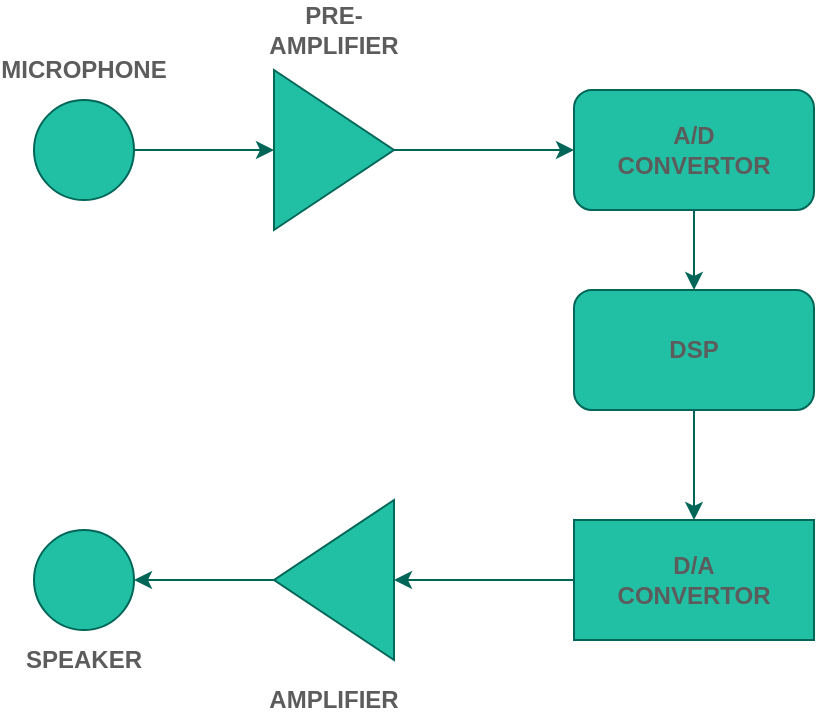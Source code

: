 <mxfile version="13.7.3" type="device"><diagram id="rYflPyq9yiPoh7_IH490" name="Page-1"><mxGraphModel dx="1422" dy="794" grid="1" gridSize="10" guides="1" tooltips="1" connect="1" arrows="1" fold="1" page="1" pageScale="1" pageWidth="850" pageHeight="1100" math="0" shadow="0"><root><mxCell id="0"/><mxCell id="1" parent="0"/><mxCell id="lZZ8TF_pVaC5EpFqnooE-15" style="edgeStyle=orthogonalEdgeStyle;rounded=0;orthogonalLoop=1;jettySize=auto;html=1;entryX=0.5;entryY=0;entryDx=0;entryDy=0;strokeColor=#006658;fontColor=#5C5C5C;" edge="1" parent="1" source="lZZ8TF_pVaC5EpFqnooE-3" target="lZZ8TF_pVaC5EpFqnooE-4"><mxGeometry relative="1" as="geometry"/></mxCell><mxCell id="lZZ8TF_pVaC5EpFqnooE-3" value="" style="rounded=1;whiteSpace=wrap;html=1;fillColor=#21C0A5;strokeColor=#006658;fontColor=#5C5C5C;" vertex="1" parent="1"><mxGeometry x="490" y="290" width="120" height="60" as="geometry"/></mxCell><mxCell id="lZZ8TF_pVaC5EpFqnooE-7" style="edgeStyle=orthogonalEdgeStyle;rounded=0;orthogonalLoop=1;jettySize=auto;html=1;entryX=0.5;entryY=0;entryDx=0;entryDy=0;strokeColor=#006658;fontColor=#5C5C5C;" edge="1" parent="1" source="lZZ8TF_pVaC5EpFqnooE-4" target="lZZ8TF_pVaC5EpFqnooE-5"><mxGeometry relative="1" as="geometry"/></mxCell><mxCell id="lZZ8TF_pVaC5EpFqnooE-4" value="" style="rounded=1;whiteSpace=wrap;html=1;fillColor=#21C0A5;strokeColor=#006658;fontColor=#5C5C5C;" vertex="1" parent="1"><mxGeometry x="490" y="390" width="120" height="60" as="geometry"/></mxCell><mxCell id="lZZ8TF_pVaC5EpFqnooE-19" style="edgeStyle=orthogonalEdgeStyle;rounded=0;orthogonalLoop=1;jettySize=auto;html=1;entryX=0;entryY=0.5;entryDx=0;entryDy=0;strokeColor=#006658;fontColor=#5C5C5C;" edge="1" parent="1" source="lZZ8TF_pVaC5EpFqnooE-5" target="lZZ8TF_pVaC5EpFqnooE-11"><mxGeometry relative="1" as="geometry"/></mxCell><mxCell id="lZZ8TF_pVaC5EpFqnooE-5" value="" style="rounded=0;whiteSpace=wrap;html=1;fillColor=#21C0A5;strokeColor=#006658;fontColor=#5C5C5C;" vertex="1" parent="1"><mxGeometry x="490" y="505" width="120" height="60" as="geometry"/></mxCell><mxCell id="lZZ8TF_pVaC5EpFqnooE-12" style="edgeStyle=orthogonalEdgeStyle;rounded=0;orthogonalLoop=1;jettySize=auto;html=1;exitX=1;exitY=0.5;exitDx=0;exitDy=0;entryX=0;entryY=0.5;entryDx=0;entryDy=0;strokeColor=#006658;fontColor=#5C5C5C;" edge="1" parent="1" source="lZZ8TF_pVaC5EpFqnooE-8" target="lZZ8TF_pVaC5EpFqnooE-10"><mxGeometry relative="1" as="geometry"/></mxCell><mxCell id="lZZ8TF_pVaC5EpFqnooE-8" value="" style="ellipse;whiteSpace=wrap;html=1;aspect=fixed;fillColor=#21C0A5;strokeColor=#006658;fontColor=#5C5C5C;" vertex="1" parent="1"><mxGeometry x="220" y="295" width="50" height="50" as="geometry"/></mxCell><mxCell id="lZZ8TF_pVaC5EpFqnooE-9" value="" style="ellipse;whiteSpace=wrap;html=1;aspect=fixed;fillColor=#21C0A5;strokeColor=#006658;fontColor=#5C5C5C;" vertex="1" parent="1"><mxGeometry x="220" y="510" width="50" height="50" as="geometry"/></mxCell><mxCell id="lZZ8TF_pVaC5EpFqnooE-14" style="edgeStyle=orthogonalEdgeStyle;rounded=0;orthogonalLoop=1;jettySize=auto;html=1;exitX=1;exitY=0.5;exitDx=0;exitDy=0;strokeColor=#006658;fontColor=#5C5C5C;" edge="1" parent="1" source="lZZ8TF_pVaC5EpFqnooE-10" target="lZZ8TF_pVaC5EpFqnooE-3"><mxGeometry relative="1" as="geometry"/></mxCell><mxCell id="lZZ8TF_pVaC5EpFqnooE-10" value="" style="triangle;whiteSpace=wrap;html=1;fillColor=#21C0A5;strokeColor=#006658;fontColor=#5C5C5C;" vertex="1" parent="1"><mxGeometry x="340" y="280" width="60" height="80" as="geometry"/></mxCell><mxCell id="lZZ8TF_pVaC5EpFqnooE-20" style="edgeStyle=orthogonalEdgeStyle;rounded=0;orthogonalLoop=1;jettySize=auto;html=1;entryX=1;entryY=0.5;entryDx=0;entryDy=0;strokeColor=#006658;fontColor=#5C5C5C;" edge="1" parent="1" source="lZZ8TF_pVaC5EpFqnooE-11" target="lZZ8TF_pVaC5EpFqnooE-9"><mxGeometry relative="1" as="geometry"/></mxCell><mxCell id="lZZ8TF_pVaC5EpFqnooE-11" value="" style="triangle;whiteSpace=wrap;html=1;rotation=-180;fillColor=#21C0A5;strokeColor=#006658;fontColor=#5C5C5C;" vertex="1" parent="1"><mxGeometry x="340" y="495" width="60" height="80" as="geometry"/></mxCell><mxCell id="lZZ8TF_pVaC5EpFqnooE-21" value="&lt;b&gt;DSP&lt;/b&gt;" style="text;html=1;strokeColor=none;fillColor=none;align=center;verticalAlign=middle;whiteSpace=wrap;rounded=0;fontColor=#5C5C5C;" vertex="1" parent="1"><mxGeometry x="530" y="410" width="40" height="20" as="geometry"/></mxCell><mxCell id="lZZ8TF_pVaC5EpFqnooE-22" value="&lt;b&gt;D/A CONVERTOR&lt;/b&gt;" style="text;html=1;strokeColor=none;fillColor=none;align=center;verticalAlign=middle;whiteSpace=wrap;rounded=0;fontColor=#5C5C5C;" vertex="1" parent="1"><mxGeometry x="530" y="525" width="40" height="20" as="geometry"/></mxCell><mxCell id="lZZ8TF_pVaC5EpFqnooE-23" value="&lt;b&gt;A/D CONVERTOR&lt;/b&gt;" style="text;html=1;strokeColor=none;fillColor=none;align=center;verticalAlign=middle;whiteSpace=wrap;rounded=0;fontColor=#5C5C5C;" vertex="1" parent="1"><mxGeometry x="530" y="310" width="40" height="20" as="geometry"/></mxCell><mxCell id="lZZ8TF_pVaC5EpFqnooE-24" value="&lt;b&gt;SPEAKER&lt;/b&gt;" style="text;html=1;strokeColor=none;fillColor=none;align=center;verticalAlign=middle;whiteSpace=wrap;rounded=0;fontColor=#5C5C5C;" vertex="1" parent="1"><mxGeometry x="225" y="565" width="40" height="20" as="geometry"/></mxCell><mxCell id="lZZ8TF_pVaC5EpFqnooE-25" value="&lt;b&gt;MICROPHONE&lt;/b&gt;" style="text;html=1;strokeColor=none;fillColor=none;align=center;verticalAlign=middle;whiteSpace=wrap;rounded=0;fontColor=#5C5C5C;" vertex="1" parent="1"><mxGeometry x="225" y="270" width="40" height="20" as="geometry"/></mxCell><mxCell id="lZZ8TF_pVaC5EpFqnooE-27" value="&lt;b&gt;AMPLIFIER&lt;/b&gt;" style="text;html=1;fillColor=none;align=center;verticalAlign=middle;whiteSpace=wrap;rounded=0;fontColor=#5C5C5C;" vertex="1" parent="1"><mxGeometry x="350" y="585" width="40" height="20" as="geometry"/></mxCell><mxCell id="lZZ8TF_pVaC5EpFqnooE-28" value="&lt;b&gt;PRE-AMPLIFIER&lt;/b&gt;" style="text;html=1;strokeColor=none;fillColor=none;align=center;verticalAlign=middle;whiteSpace=wrap;rounded=0;fontColor=#5C5C5C;" vertex="1" parent="1"><mxGeometry x="350" y="250" width="40" height="20" as="geometry"/></mxCell></root></mxGraphModel></diagram></mxfile>
